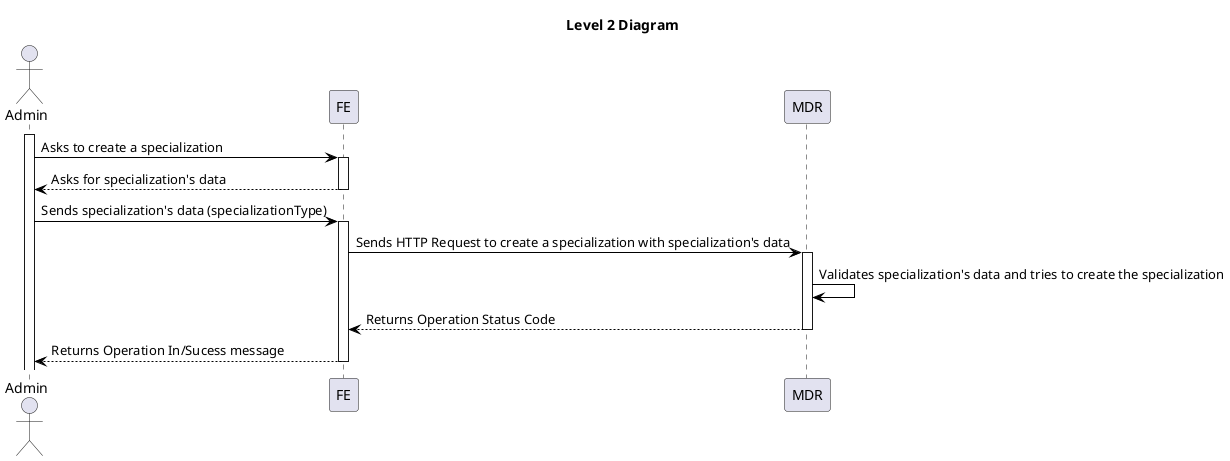 @startuml level_2

title Level 2 Diagram

hide empty members
'skinparam Linetype ortho

skinparam class {
    BackgroundColor<<valueObject>> #D6EAF8
    BackgroundColor<<root>> #FDEBD0
    BackgroundColor<<service>> #D1F2EB
    BackgroundColor #FEF9E7
    ArrowColor Black
}

skinparam package {
    BackgroundColor #EBF5FB
}

actor Admin as A
participant "FE" as FE
participant "MDR" as MDR


activate A
A -> FE: Asks to create a specialization
activate FE
FE --> A: Asks for specialization's data
deactivate FE
A -> FE: Sends specialization's data (specializationType)
activate FE
FE -> MDR: Sends HTTP Request to create a specialization with specialization's data
activate MDR
MDR -> MDR: Validates specialization's data and tries to create the specialization
MDR --> FE: Returns Operation Status Code
deactivate MDR
FE --> A: Returns Operation In/Sucess message
deactivate FE


@enduml